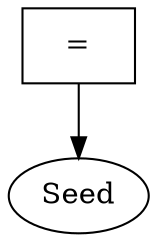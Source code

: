 digraph InitSeed_DFG {
    node [shape=ellipse];
    Seed [label="Seed"];
    node [shape=box];
    AssignSeed [label="="];
    AssignSeed -> Seed;
}